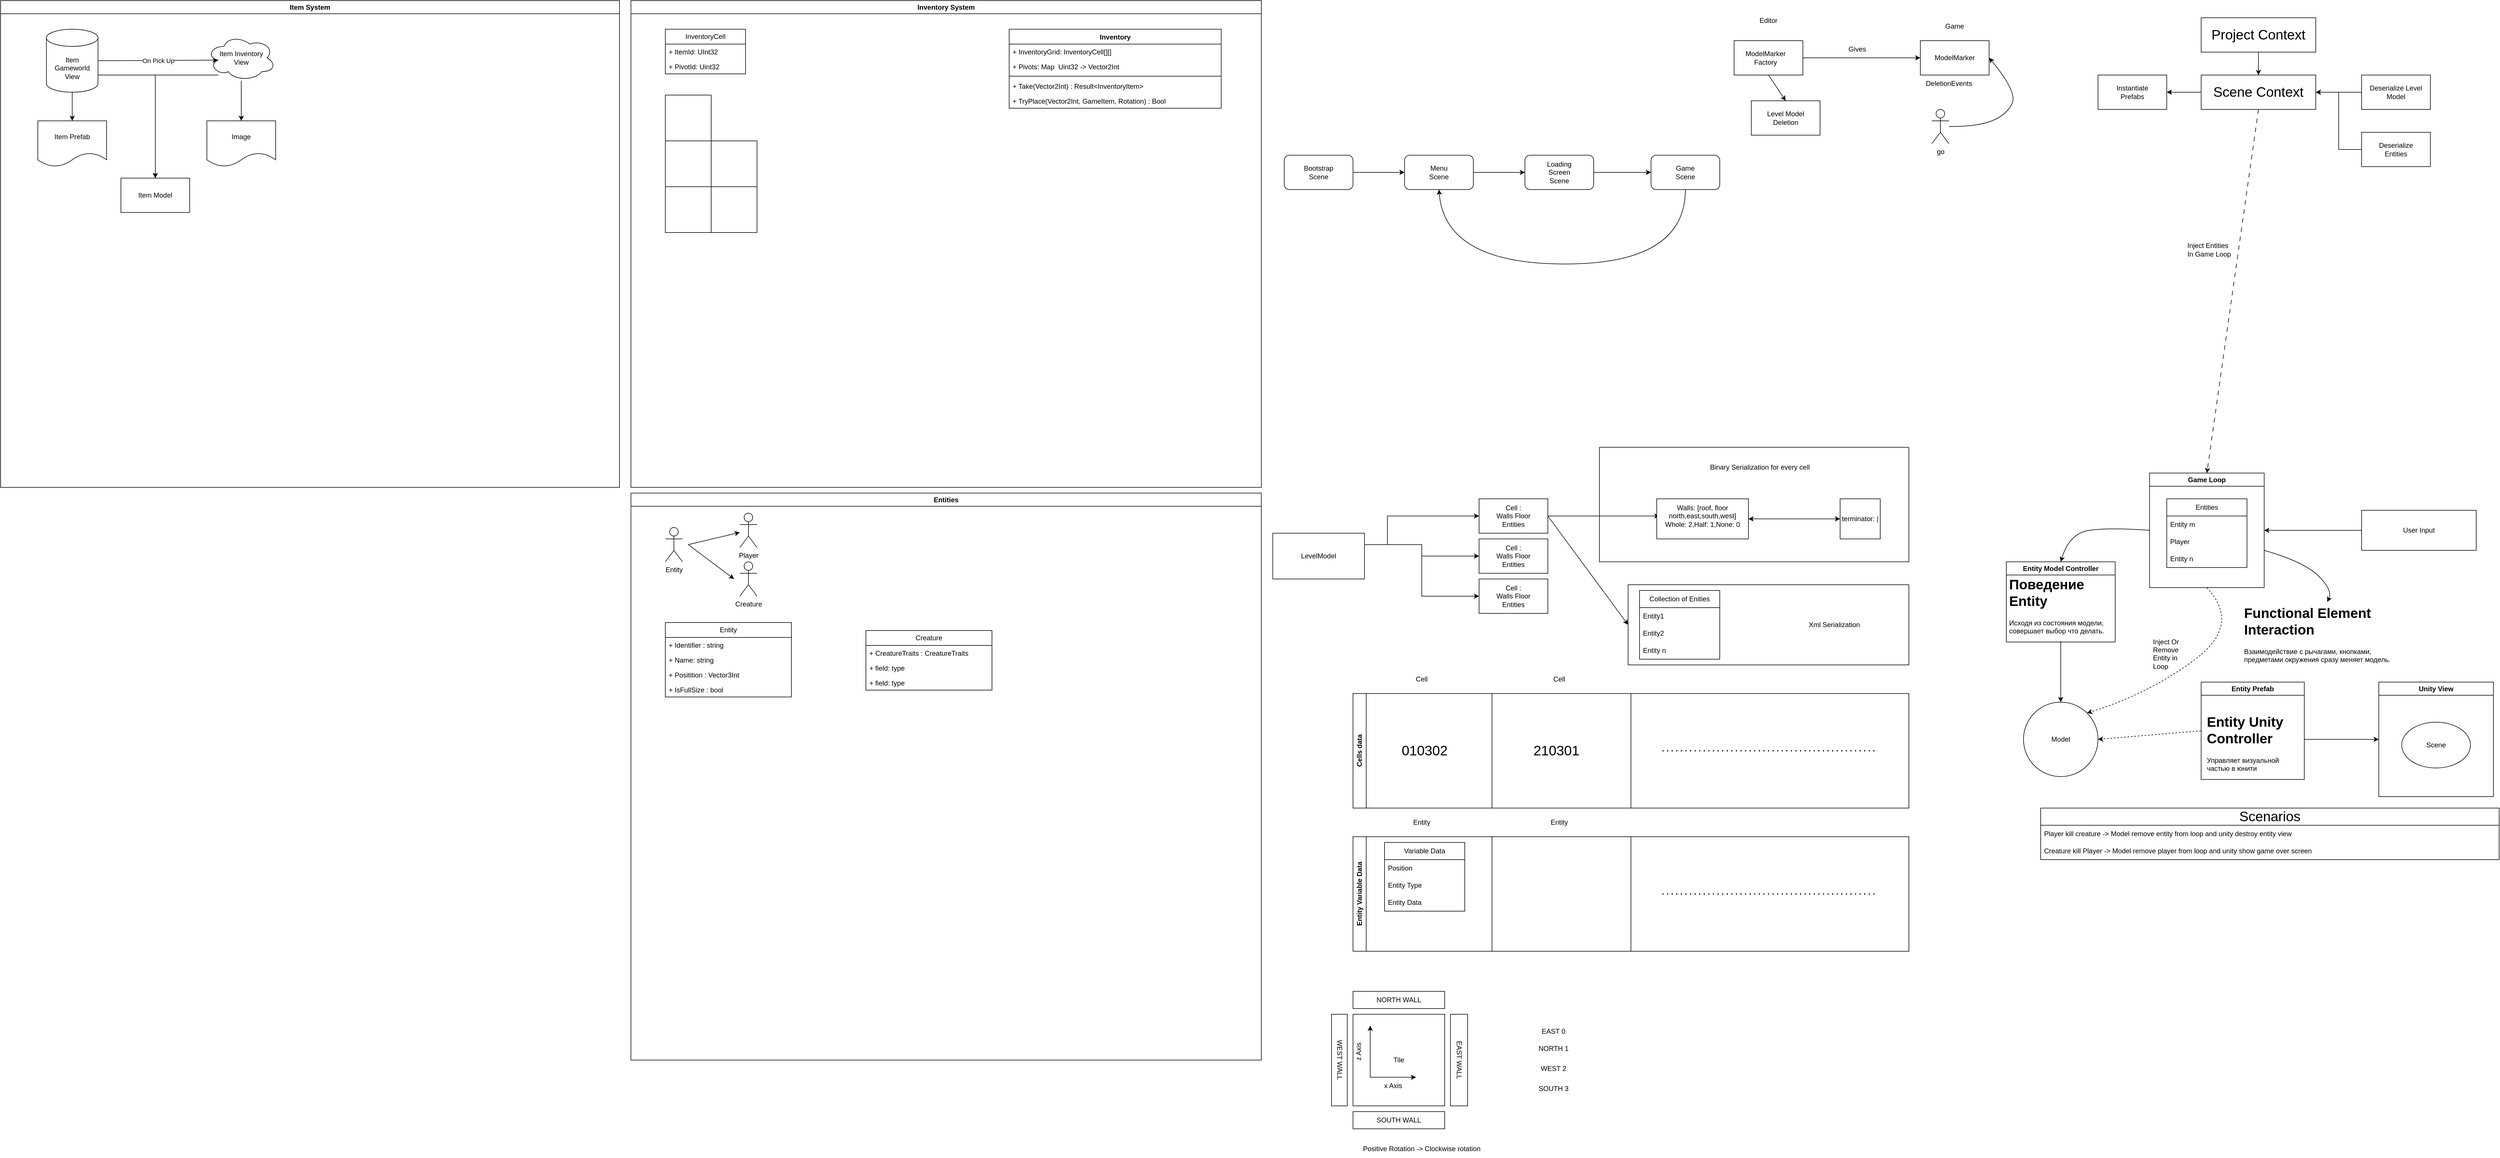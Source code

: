 <mxfile version="21.6.1" type="device">
  <diagram name="Architecture" id="58cdce13-f638-feb5-8d6f-7d28b1aa9fa0">
    <mxGraphModel dx="3558" dy="1647" grid="1" gridSize="10" guides="1" tooltips="1" connect="1" arrows="1" fold="1" page="1" pageScale="1" pageWidth="1100" pageHeight="850" background="none" math="0" shadow="0">
      <root>
        <mxCell id="0" />
        <mxCell id="1" parent="0" />
        <mxCell id="DIWdCTv0tTlez8iICaOq-4" style="edgeStyle=orthogonalEdgeStyle;rounded=0;orthogonalLoop=1;jettySize=auto;html=1;exitX=1;exitY=0.25;exitDx=0;exitDy=0;" parent="1" source="DIWdCTv0tTlez8iICaOq-1" edge="1">
          <mxGeometry relative="1" as="geometry">
            <mxPoint x="380" y="50" as="targetPoint" />
            <Array as="points">
              <mxPoint x="220" y="100" />
              <mxPoint x="220" y="50" />
            </Array>
          </mxGeometry>
        </mxCell>
        <mxCell id="DIWdCTv0tTlez8iICaOq-12" style="edgeStyle=orthogonalEdgeStyle;rounded=0;orthogonalLoop=1;jettySize=auto;html=1;exitX=1;exitY=0.25;exitDx=0;exitDy=0;entryX=0;entryY=0.5;entryDx=0;entryDy=0;" parent="1" source="DIWdCTv0tTlez8iICaOq-1" target="DIWdCTv0tTlez8iICaOq-7" edge="1">
          <mxGeometry relative="1" as="geometry">
            <Array as="points">
              <mxPoint x="280" y="100" />
              <mxPoint x="280" y="120" />
            </Array>
          </mxGeometry>
        </mxCell>
        <mxCell id="DIWdCTv0tTlez8iICaOq-13" style="edgeStyle=orthogonalEdgeStyle;rounded=0;orthogonalLoop=1;jettySize=auto;html=1;exitX=1;exitY=0.25;exitDx=0;exitDy=0;entryX=0;entryY=0.5;entryDx=0;entryDy=0;" parent="1" source="DIWdCTv0tTlez8iICaOq-1" target="DIWdCTv0tTlez8iICaOq-9" edge="1">
          <mxGeometry relative="1" as="geometry" />
        </mxCell>
        <mxCell id="DIWdCTv0tTlez8iICaOq-1" value="" style="rounded=0;whiteSpace=wrap;html=1;" parent="1" vertex="1">
          <mxGeometry x="20" y="80" width="160" height="80" as="geometry" />
        </mxCell>
        <mxCell id="DIWdCTv0tTlez8iICaOq-2" value="LevelModel" style="text;html=1;strokeColor=none;fillColor=none;align=center;verticalAlign=middle;whiteSpace=wrap;rounded=0;" parent="1" vertex="1">
          <mxGeometry x="70" y="105" width="60" height="30" as="geometry" />
        </mxCell>
        <mxCell id="ZTe_1hHH_QJfwb7CDAP2-16" style="edgeStyle=orthogonalEdgeStyle;rounded=0;orthogonalLoop=1;jettySize=auto;html=1;exitX=1;exitY=0.5;exitDx=0;exitDy=0;entryX=0;entryY=0.5;entryDx=0;entryDy=0;" parent="1" source="DIWdCTv0tTlez8iICaOq-5" target="DIWdCTv0tTlez8iICaOq-22" edge="1">
          <mxGeometry relative="1" as="geometry" />
        </mxCell>
        <mxCell id="DIWdCTv0tTlez8iICaOq-5" value="" style="rounded=0;whiteSpace=wrap;html=1;" parent="1" vertex="1">
          <mxGeometry x="380" y="20" width="120" height="60" as="geometry" />
        </mxCell>
        <mxCell id="DIWdCTv0tTlez8iICaOq-6" value="Cell : &lt;br&gt;Walls Floor Entities" style="text;html=1;strokeColor=none;fillColor=none;align=center;verticalAlign=middle;whiteSpace=wrap;rounded=0;" parent="1" vertex="1">
          <mxGeometry x="395" y="35" width="90" height="30" as="geometry" />
        </mxCell>
        <mxCell id="DIWdCTv0tTlez8iICaOq-7" value="" style="rounded=0;whiteSpace=wrap;html=1;" parent="1" vertex="1">
          <mxGeometry x="380" y="90" width="120" height="60" as="geometry" />
        </mxCell>
        <mxCell id="DIWdCTv0tTlez8iICaOq-9" value="" style="rounded=0;whiteSpace=wrap;html=1;" parent="1" vertex="1">
          <mxGeometry x="380" y="160" width="120" height="60" as="geometry" />
        </mxCell>
        <mxCell id="DIWdCTv0tTlez8iICaOq-17" value="Cell :&lt;br style=&quot;border-color: var(--border-color);&quot;&gt;Walls Floor Entities" style="text;html=1;strokeColor=none;fillColor=none;align=center;verticalAlign=middle;whiteSpace=wrap;rounded=0;" parent="1" vertex="1">
          <mxGeometry x="395" y="105" width="90" height="30" as="geometry" />
        </mxCell>
        <mxCell id="DIWdCTv0tTlez8iICaOq-18" value="Cell :&lt;br style=&quot;border-color: var(--border-color);&quot;&gt;Walls Floor Entities" style="text;html=1;strokeColor=none;fillColor=none;align=center;verticalAlign=middle;whiteSpace=wrap;rounded=0;" parent="1" vertex="1">
          <mxGeometry x="395" y="175" width="90" height="30" as="geometry" />
        </mxCell>
        <mxCell id="DIWdCTv0tTlez8iICaOq-26" value="" style="endArrow=classic;html=1;rounded=0;exitX=1;exitY=0.5;exitDx=0;exitDy=0;" parent="1" source="DIWdCTv0tTlez8iICaOq-5" edge="1">
          <mxGeometry width="50" height="50" relative="1" as="geometry">
            <mxPoint x="670" y="260" as="sourcePoint" />
            <mxPoint x="640" y="240" as="targetPoint" />
          </mxGeometry>
        </mxCell>
        <mxCell id="DIWdCTv0tTlez8iICaOq-28" value="" style="swimlane;startSize=0;" parent="1" vertex="1">
          <mxGeometry x="590" y="-70" width="540" height="200" as="geometry">
            <mxRectangle x="590" y="-80" width="50" height="40" as="alternateBounds" />
          </mxGeometry>
        </mxCell>
        <mxCell id="DIWdCTv0tTlez8iICaOq-32" value="Binary Serialization for every cell" style="text;html=1;strokeColor=none;fillColor=none;align=center;verticalAlign=middle;whiteSpace=wrap;rounded=0;" parent="DIWdCTv0tTlez8iICaOq-28" vertex="1">
          <mxGeometry x="170" y="20" width="220" height="30" as="geometry" />
        </mxCell>
        <mxCell id="DIWdCTv0tTlez8iICaOq-21" value="" style="rounded=0;whiteSpace=wrap;html=1;" parent="DIWdCTv0tTlez8iICaOq-28" vertex="1">
          <mxGeometry x="100" y="90" width="160" height="70" as="geometry" />
        </mxCell>
        <mxCell id="DIWdCTv0tTlez8iICaOq-22" value="Walls: [roof, floor&lt;br style=&quot;border-color: var(--border-color);&quot;&gt;north,east,south,west]&lt;br&gt;Whole: 2,Half: 1,None: 0" style="text;html=1;strokeColor=none;fillColor=none;align=center;verticalAlign=middle;whiteSpace=wrap;rounded=0;" parent="DIWdCTv0tTlez8iICaOq-28" vertex="1">
          <mxGeometry x="105" y="95" width="150" height="50" as="geometry" />
        </mxCell>
        <mxCell id="DIWdCTv0tTlez8iICaOq-24" value="terminator: |" style="whiteSpace=wrap;html=1;aspect=fixed;" parent="DIWdCTv0tTlez8iICaOq-28" vertex="1">
          <mxGeometry x="420" y="90" width="70" height="70" as="geometry" />
        </mxCell>
        <mxCell id="DIWdCTv0tTlez8iICaOq-23" value="" style="endArrow=classic;startArrow=classic;html=1;rounded=0;exitX=1;exitY=0.5;exitDx=0;exitDy=0;entryX=0;entryY=0.5;entryDx=0;entryDy=0;" parent="DIWdCTv0tTlez8iICaOq-28" source="DIWdCTv0tTlez8iICaOq-21" target="DIWdCTv0tTlez8iICaOq-24" edge="1">
          <mxGeometry width="50" height="50" relative="1" as="geometry">
            <mxPoint x="120" y="320" as="sourcePoint" />
            <mxPoint x="420" y="115" as="targetPoint" />
          </mxGeometry>
        </mxCell>
        <mxCell id="DIWdCTv0tTlez8iICaOq-34" value="" style="swimlane;startSize=0;" parent="1" vertex="1">
          <mxGeometry x="640" y="170" width="490" height="140" as="geometry" />
        </mxCell>
        <mxCell id="DIWdCTv0tTlez8iICaOq-36" value="Collection of Enities" style="swimlane;fontStyle=0;childLayout=stackLayout;horizontal=1;startSize=30;horizontalStack=0;resizeParent=1;resizeParentMax=0;resizeLast=0;collapsible=1;marginBottom=0;whiteSpace=wrap;html=1;" parent="DIWdCTv0tTlez8iICaOq-34" vertex="1">
          <mxGeometry x="20" y="10" width="140" height="120" as="geometry" />
        </mxCell>
        <mxCell id="DIWdCTv0tTlez8iICaOq-37" value="Entity1" style="text;strokeColor=none;fillColor=none;align=left;verticalAlign=middle;spacingLeft=4;spacingRight=4;overflow=hidden;points=[[0,0.5],[1,0.5]];portConstraint=eastwest;rotatable=0;whiteSpace=wrap;html=1;" parent="DIWdCTv0tTlez8iICaOq-36" vertex="1">
          <mxGeometry y="30" width="140" height="30" as="geometry" />
        </mxCell>
        <mxCell id="DIWdCTv0tTlez8iICaOq-38" value="Entity2" style="text;strokeColor=none;fillColor=none;align=left;verticalAlign=middle;spacingLeft=4;spacingRight=4;overflow=hidden;points=[[0,0.5],[1,0.5]];portConstraint=eastwest;rotatable=0;whiteSpace=wrap;html=1;" parent="DIWdCTv0tTlez8iICaOq-36" vertex="1">
          <mxGeometry y="60" width="140" height="30" as="geometry" />
        </mxCell>
        <mxCell id="DIWdCTv0tTlez8iICaOq-39" value="Entity n" style="text;strokeColor=none;fillColor=none;align=left;verticalAlign=middle;spacingLeft=4;spacingRight=4;overflow=hidden;points=[[0,0.5],[1,0.5]];portConstraint=eastwest;rotatable=0;whiteSpace=wrap;html=1;" parent="DIWdCTv0tTlez8iICaOq-36" vertex="1">
          <mxGeometry y="90" width="140" height="30" as="geometry" />
        </mxCell>
        <mxCell id="DIWdCTv0tTlez8iICaOq-40" value="Xml Serialization" style="text;html=1;strokeColor=none;fillColor=none;align=center;verticalAlign=middle;whiteSpace=wrap;rounded=0;" parent="DIWdCTv0tTlez8iICaOq-34" vertex="1">
          <mxGeometry x="290" y="20" width="140" height="100" as="geometry" />
        </mxCell>
        <mxCell id="DIWdCTv0tTlez8iICaOq-41" value="Cells data" style="swimlane;horizontal=0;whiteSpace=wrap;html=1;" parent="1" vertex="1">
          <mxGeometry x="160" y="360" width="970" height="200" as="geometry" />
        </mxCell>
        <mxCell id="DIWdCTv0tTlez8iICaOq-44" value="&lt;font style=&quot;font-size: 24px;&quot;&gt;010302&lt;/font&gt;" style="text;html=1;strokeColor=none;fillColor=none;align=center;verticalAlign=middle;whiteSpace=wrap;rounded=0;" parent="DIWdCTv0tTlez8iICaOq-41" vertex="1">
          <mxGeometry x="60" y="60" width="130" height="80" as="geometry" />
        </mxCell>
        <mxCell id="DIWdCTv0tTlez8iICaOq-47" value="&lt;font style=&quot;font-size: 24px;&quot;&gt;210301&lt;br&gt;&lt;/font&gt;" style="text;html=1;strokeColor=none;fillColor=none;align=center;verticalAlign=middle;whiteSpace=wrap;rounded=0;" parent="DIWdCTv0tTlez8iICaOq-41" vertex="1">
          <mxGeometry x="290" y="60" width="130" height="80" as="geometry" />
        </mxCell>
        <mxCell id="DIWdCTv0tTlez8iICaOq-42" value="" style="endArrow=none;html=1;rounded=0;exitX=0.25;exitY=1;exitDx=0;exitDy=0;entryX=0.25;entryY=0;entryDx=0;entryDy=0;" parent="1" source="DIWdCTv0tTlez8iICaOq-41" target="DIWdCTv0tTlez8iICaOq-41" edge="1">
          <mxGeometry width="50" height="50" relative="1" as="geometry">
            <mxPoint x="600" y="400" as="sourcePoint" />
            <mxPoint x="650" y="350" as="targetPoint" />
          </mxGeometry>
        </mxCell>
        <mxCell id="DIWdCTv0tTlez8iICaOq-43" value="Cell" style="text;html=1;strokeColor=none;fillColor=none;align=center;verticalAlign=middle;whiteSpace=wrap;rounded=0;" parent="1" vertex="1">
          <mxGeometry x="250" y="320" width="60" height="30" as="geometry" />
        </mxCell>
        <mxCell id="DIWdCTv0tTlez8iICaOq-45" value="" style="endArrow=none;html=1;rounded=0;exitX=0.5;exitY=1;exitDx=0;exitDy=0;entryX=0.5;entryY=0;entryDx=0;entryDy=0;" parent="1" source="DIWdCTv0tTlez8iICaOq-41" target="DIWdCTv0tTlez8iICaOq-41" edge="1">
          <mxGeometry width="50" height="50" relative="1" as="geometry">
            <mxPoint x="600" y="390" as="sourcePoint" />
            <mxPoint x="650" y="340" as="targetPoint" />
          </mxGeometry>
        </mxCell>
        <mxCell id="DIWdCTv0tTlez8iICaOq-46" value="Cell" style="text;html=1;strokeColor=none;fillColor=none;align=center;verticalAlign=middle;whiteSpace=wrap;rounded=0;" parent="1" vertex="1">
          <mxGeometry x="490" y="320" width="60" height="30" as="geometry" />
        </mxCell>
        <mxCell id="DIWdCTv0tTlez8iICaOq-48" value="" style="endArrow=none;dashed=1;html=1;dashPattern=1 3;strokeWidth=2;rounded=0;" parent="1" edge="1">
          <mxGeometry width="50" height="50" relative="1" as="geometry">
            <mxPoint x="700" y="460" as="sourcePoint" />
            <mxPoint x="1070" y="460" as="targetPoint" />
          </mxGeometry>
        </mxCell>
        <mxCell id="DIWdCTv0tTlez8iICaOq-49" value="Entity Variable Data" style="swimlane;horizontal=0;whiteSpace=wrap;html=1;" parent="1" vertex="1">
          <mxGeometry x="160" y="610" width="970" height="200" as="geometry" />
        </mxCell>
        <mxCell id="DIWdCTv0tTlez8iICaOq-57" value="Variable Data" style="swimlane;fontStyle=0;childLayout=stackLayout;horizontal=1;startSize=30;horizontalStack=0;resizeParent=1;resizeParentMax=0;resizeLast=0;collapsible=1;marginBottom=0;whiteSpace=wrap;html=1;" parent="DIWdCTv0tTlez8iICaOq-49" vertex="1">
          <mxGeometry x="55" y="10" width="140" height="120" as="geometry" />
        </mxCell>
        <mxCell id="DIWdCTv0tTlez8iICaOq-58" value="Position" style="text;strokeColor=none;fillColor=none;align=left;verticalAlign=middle;spacingLeft=4;spacingRight=4;overflow=hidden;points=[[0,0.5],[1,0.5]];portConstraint=eastwest;rotatable=0;whiteSpace=wrap;html=1;" parent="DIWdCTv0tTlez8iICaOq-57" vertex="1">
          <mxGeometry y="30" width="140" height="30" as="geometry" />
        </mxCell>
        <mxCell id="DIWdCTv0tTlez8iICaOq-59" value="Entity Type" style="text;strokeColor=none;fillColor=none;align=left;verticalAlign=middle;spacingLeft=4;spacingRight=4;overflow=hidden;points=[[0,0.5],[1,0.5]];portConstraint=eastwest;rotatable=0;whiteSpace=wrap;html=1;" parent="DIWdCTv0tTlez8iICaOq-57" vertex="1">
          <mxGeometry y="60" width="140" height="30" as="geometry" />
        </mxCell>
        <mxCell id="DIWdCTv0tTlez8iICaOq-60" value="Entity Data" style="text;strokeColor=none;fillColor=none;align=left;verticalAlign=middle;spacingLeft=4;spacingRight=4;overflow=hidden;points=[[0,0.5],[1,0.5]];portConstraint=eastwest;rotatable=0;whiteSpace=wrap;html=1;" parent="DIWdCTv0tTlez8iICaOq-57" vertex="1">
          <mxGeometry y="90" width="140" height="30" as="geometry" />
        </mxCell>
        <mxCell id="DIWdCTv0tTlez8iICaOq-52" value="" style="endArrow=none;html=1;rounded=0;exitX=0.25;exitY=1;exitDx=0;exitDy=0;entryX=0.25;entryY=0;entryDx=0;entryDy=0;" parent="1" source="DIWdCTv0tTlez8iICaOq-49" target="DIWdCTv0tTlez8iICaOq-49" edge="1">
          <mxGeometry width="50" height="50" relative="1" as="geometry">
            <mxPoint x="600" y="650" as="sourcePoint" />
            <mxPoint x="650" y="600" as="targetPoint" />
          </mxGeometry>
        </mxCell>
        <mxCell id="DIWdCTv0tTlez8iICaOq-53" value="Entity" style="text;html=1;strokeColor=none;fillColor=none;align=center;verticalAlign=middle;whiteSpace=wrap;rounded=0;" parent="1" vertex="1">
          <mxGeometry x="250" y="570" width="60" height="30" as="geometry" />
        </mxCell>
        <mxCell id="DIWdCTv0tTlez8iICaOq-54" value="" style="endArrow=none;html=1;rounded=0;exitX=0.5;exitY=1;exitDx=0;exitDy=0;entryX=0.5;entryY=0;entryDx=0;entryDy=0;" parent="1" source="DIWdCTv0tTlez8iICaOq-49" target="DIWdCTv0tTlez8iICaOq-49" edge="1">
          <mxGeometry width="50" height="50" relative="1" as="geometry">
            <mxPoint x="600" y="640" as="sourcePoint" />
            <mxPoint x="650" y="590" as="targetPoint" />
          </mxGeometry>
        </mxCell>
        <mxCell id="DIWdCTv0tTlez8iICaOq-55" value="Entity" style="text;html=1;strokeColor=none;fillColor=none;align=center;verticalAlign=middle;whiteSpace=wrap;rounded=0;" parent="1" vertex="1">
          <mxGeometry x="490" y="570" width="60" height="30" as="geometry" />
        </mxCell>
        <mxCell id="DIWdCTv0tTlez8iICaOq-56" value="" style="endArrow=none;dashed=1;html=1;dashPattern=1 3;strokeWidth=2;rounded=0;" parent="1" edge="1">
          <mxGeometry width="50" height="50" relative="1" as="geometry">
            <mxPoint x="700" y="710" as="sourcePoint" />
            <mxPoint x="1070" y="710" as="targetPoint" />
          </mxGeometry>
        </mxCell>
        <mxCell id="DIWdCTv0tTlez8iICaOq-62" value="" style="ellipse;whiteSpace=wrap;html=1;aspect=fixed;" parent="1" vertex="1">
          <mxGeometry x="1330" y="375" width="130" height="130" as="geometry" />
        </mxCell>
        <mxCell id="DIWdCTv0tTlez8iICaOq-63" value="Model" style="text;html=1;strokeColor=none;fillColor=none;align=center;verticalAlign=middle;whiteSpace=wrap;rounded=0;" parent="1" vertex="1">
          <mxGeometry x="1365" y="425" width="60" height="30" as="geometry" />
        </mxCell>
        <mxCell id="DIWdCTv0tTlez8iICaOq-67" value="Entity Prefab" style="swimlane;whiteSpace=wrap;html=1;" parent="1" vertex="1">
          <mxGeometry x="1640" y="340" width="180" height="170" as="geometry" />
        </mxCell>
        <mxCell id="DIWdCTv0tTlez8iICaOq-70" value="&lt;h1&gt;Entity Unity Controller&lt;/h1&gt;&lt;div&gt;Управляет визуальной частью в юнити&lt;/div&gt;" style="text;html=1;strokeColor=none;fillColor=none;spacing=5;spacingTop=-20;whiteSpace=wrap;overflow=hidden;rounded=0;" parent="DIWdCTv0tTlez8iICaOq-67" vertex="1">
          <mxGeometry x="5" y="50" width="165" height="120" as="geometry" />
        </mxCell>
        <mxCell id="DIWdCTv0tTlez8iICaOq-71" value="Game Loop" style="swimlane;whiteSpace=wrap;html=1;" parent="1" vertex="1">
          <mxGeometry x="1550" y="-25" width="200" height="200" as="geometry" />
        </mxCell>
        <mxCell id="DIWdCTv0tTlez8iICaOq-80" value="Entities" style="swimlane;fontStyle=0;childLayout=stackLayout;horizontal=1;startSize=30;horizontalStack=0;resizeParent=1;resizeParentMax=0;resizeLast=0;collapsible=1;marginBottom=0;whiteSpace=wrap;html=1;" parent="DIWdCTv0tTlez8iICaOq-71" vertex="1">
          <mxGeometry x="30" y="45" width="140" height="120" as="geometry" />
        </mxCell>
        <mxCell id="DIWdCTv0tTlez8iICaOq-81" value="Entity m" style="text;strokeColor=none;fillColor=none;align=left;verticalAlign=middle;spacingLeft=4;spacingRight=4;overflow=hidden;points=[[0,0.5],[1,0.5]];portConstraint=eastwest;rotatable=0;whiteSpace=wrap;html=1;" parent="DIWdCTv0tTlez8iICaOq-80" vertex="1">
          <mxGeometry y="30" width="140" height="30" as="geometry" />
        </mxCell>
        <mxCell id="DIWdCTv0tTlez8iICaOq-82" value="Player" style="text;strokeColor=none;fillColor=none;align=left;verticalAlign=middle;spacingLeft=4;spacingRight=4;overflow=hidden;points=[[0,0.5],[1,0.5]];portConstraint=eastwest;rotatable=0;whiteSpace=wrap;html=1;" parent="DIWdCTv0tTlez8iICaOq-80" vertex="1">
          <mxGeometry y="60" width="140" height="30" as="geometry" />
        </mxCell>
        <mxCell id="DIWdCTv0tTlez8iICaOq-83" value="Entity n" style="text;strokeColor=none;fillColor=none;align=left;verticalAlign=middle;spacingLeft=4;spacingRight=4;overflow=hidden;points=[[0,0.5],[1,0.5]];portConstraint=eastwest;rotatable=0;whiteSpace=wrap;html=1;" parent="DIWdCTv0tTlez8iICaOq-80" vertex="1">
          <mxGeometry y="90" width="140" height="30" as="geometry" />
        </mxCell>
        <mxCell id="DIWdCTv0tTlez8iICaOq-73" value="" style="curved=1;endArrow=classic;html=1;rounded=0;entryX=0.5;entryY=0;entryDx=0;entryDy=0;exitX=0.5;exitY=1;exitDx=0;exitDy=0;" parent="1" source="DIWdCTv0tTlez8iICaOq-101" target="DIWdCTv0tTlez8iICaOq-62" edge="1">
          <mxGeometry width="50" height="50" relative="1" as="geometry">
            <mxPoint x="1670" y="290" as="sourcePoint" />
            <mxPoint x="1720" y="240" as="targetPoint" />
            <Array as="points">
              <mxPoint x="1395" y="260" />
            </Array>
          </mxGeometry>
        </mxCell>
        <mxCell id="DIWdCTv0tTlez8iICaOq-74" value="Unity View" style="swimlane;whiteSpace=wrap;html=1;" parent="1" vertex="1">
          <mxGeometry x="1950" y="340" width="200" height="200" as="geometry" />
        </mxCell>
        <mxCell id="DIWdCTv0tTlez8iICaOq-87" value="" style="ellipse;whiteSpace=wrap;html=1;" parent="DIWdCTv0tTlez8iICaOq-74" vertex="1">
          <mxGeometry x="40" y="70" width="120" height="80" as="geometry" />
        </mxCell>
        <mxCell id="DIWdCTv0tTlez8iICaOq-88" value="Scene" style="text;html=1;strokeColor=none;fillColor=none;align=center;verticalAlign=middle;whiteSpace=wrap;rounded=0;" parent="DIWdCTv0tTlez8iICaOq-74" vertex="1">
          <mxGeometry x="70" y="95" width="60" height="30" as="geometry" />
        </mxCell>
        <mxCell id="DIWdCTv0tTlez8iICaOq-75" value="" style="endArrow=classic;html=1;rounded=0;entryX=0;entryY=0.5;entryDx=0;entryDy=0;" parent="1" target="DIWdCTv0tTlez8iICaOq-74" edge="1">
          <mxGeometry width="50" height="50" relative="1" as="geometry">
            <mxPoint x="1820" y="440" as="sourcePoint" />
            <mxPoint x="1720" y="240" as="targetPoint" />
          </mxGeometry>
        </mxCell>
        <mxCell id="DIWdCTv0tTlez8iICaOq-76" value="" style="swimlane;startSize=0;" parent="1" vertex="1">
          <mxGeometry x="1920" y="40" width="200" height="70" as="geometry" />
        </mxCell>
        <mxCell id="DIWdCTv0tTlez8iICaOq-79" value="User Input" style="text;html=1;strokeColor=none;fillColor=none;align=center;verticalAlign=middle;whiteSpace=wrap;rounded=0;" parent="DIWdCTv0tTlez8iICaOq-76" vertex="1">
          <mxGeometry x="70" y="20" width="60" height="30" as="geometry" />
        </mxCell>
        <mxCell id="DIWdCTv0tTlez8iICaOq-77" value="" style="endArrow=classic;html=1;rounded=0;exitX=0;exitY=0.5;exitDx=0;exitDy=0;entryX=1;entryY=0.5;entryDx=0;entryDy=0;" parent="1" source="DIWdCTv0tTlez8iICaOq-76" target="DIWdCTv0tTlez8iICaOq-71" edge="1">
          <mxGeometry width="50" height="50" relative="1" as="geometry">
            <mxPoint x="1850" y="170" as="sourcePoint" />
            <mxPoint x="1630" y="150" as="targetPoint" />
          </mxGeometry>
        </mxCell>
        <mxCell id="DIWdCTv0tTlez8iICaOq-84" value="" style="curved=1;endArrow=classic;html=1;rounded=0;exitX=0.5;exitY=1;exitDx=0;exitDy=0;labelBorderColor=none;entryX=1;entryY=0;entryDx=0;entryDy=0;dashed=1;" parent="1" source="DIWdCTv0tTlez8iICaOq-71" target="DIWdCTv0tTlez8iICaOq-62" edge="1">
          <mxGeometry width="50" height="50" relative="1" as="geometry">
            <mxPoint x="1680" y="170" as="sourcePoint" />
            <mxPoint x="1710" y="290" as="targetPoint" />
            <Array as="points">
              <mxPoint x="1710" y="240" />
              <mxPoint x="1550" y="360" />
            </Array>
          </mxGeometry>
        </mxCell>
        <mxCell id="DIWdCTv0tTlez8iICaOq-86" value="Inject Or Remove Entity in Loop" style="text;strokeColor=none;fillColor=none;align=left;verticalAlign=middle;spacingLeft=4;spacingRight=4;overflow=hidden;points=[[0,0.5],[1,0.5]];portConstraint=eastwest;rotatable=0;whiteSpace=wrap;html=1;" parent="1" vertex="1">
          <mxGeometry x="1550" y="260" width="80" height="60" as="geometry" />
        </mxCell>
        <mxCell id="DIWdCTv0tTlez8iICaOq-89" value="&lt;font style=&quot;font-size: 24px;&quot;&gt;Scenarios&lt;/font&gt;" style="swimlane;fontStyle=0;childLayout=stackLayout;horizontal=1;startSize=30;horizontalStack=0;resizeParent=1;resizeParentMax=0;resizeLast=0;collapsible=1;marginBottom=0;whiteSpace=wrap;html=1;" parent="1" vertex="1">
          <mxGeometry x="1360" y="560" width="800" height="90" as="geometry" />
        </mxCell>
        <mxCell id="DIWdCTv0tTlez8iICaOq-90" value="Player kill creature -&amp;gt; Model remove entity from loop and unity destroy entity view" style="text;strokeColor=none;fillColor=none;align=left;verticalAlign=middle;spacingLeft=4;spacingRight=4;overflow=hidden;points=[[0,0.5],[1,0.5]];portConstraint=eastwest;rotatable=0;whiteSpace=wrap;html=1;" parent="DIWdCTv0tTlez8iICaOq-89" vertex="1">
          <mxGeometry y="30" width="800" height="30" as="geometry" />
        </mxCell>
        <mxCell id="DIWdCTv0tTlez8iICaOq-91" value="Creature kill Player -&amp;gt; Model remove player from loop and unity show game over screen" style="text;strokeColor=none;fillColor=none;align=left;verticalAlign=middle;spacingLeft=4;spacingRight=4;overflow=hidden;points=[[0,0.5],[1,0.5]];portConstraint=eastwest;rotatable=0;whiteSpace=wrap;html=1;" parent="DIWdCTv0tTlez8iICaOq-89" vertex="1">
          <mxGeometry y="60" width="800" height="30" as="geometry" />
        </mxCell>
        <mxCell id="DIWdCTv0tTlez8iICaOq-94" value="" style="endArrow=classic;html=1;rounded=0;entryX=1;entryY=0.5;entryDx=0;entryDy=0;exitX=0;exitY=0.5;exitDx=0;exitDy=0;dashed=1;" parent="1" source="DIWdCTv0tTlez8iICaOq-67" target="DIWdCTv0tTlez8iICaOq-62" edge="1">
          <mxGeometry relative="1" as="geometry">
            <mxPoint x="1480" y="498.89" as="sourcePoint" />
            <mxPoint x="1580" y="498.89" as="targetPoint" />
          </mxGeometry>
        </mxCell>
        <mxCell id="DIWdCTv0tTlez8iICaOq-102" value="" style="curved=1;endArrow=classic;html=1;rounded=0;entryX=0.5;entryY=0;entryDx=0;entryDy=0;exitX=0;exitY=0.5;exitDx=0;exitDy=0;" parent="1" source="DIWdCTv0tTlez8iICaOq-71" target="DIWdCTv0tTlez8iICaOq-101" edge="1">
          <mxGeometry width="50" height="50" relative="1" as="geometry">
            <mxPoint x="1550" y="75" as="sourcePoint" />
            <mxPoint x="1395" y="375" as="targetPoint" />
            <Array as="points">
              <mxPoint x="1480" y="70" />
              <mxPoint x="1410" y="80" />
            </Array>
          </mxGeometry>
        </mxCell>
        <mxCell id="DIWdCTv0tTlez8iICaOq-101" value="Entity Model Controller" style="swimlane;whiteSpace=wrap;html=1;" parent="1" vertex="1">
          <mxGeometry x="1300" y="130" width="190" height="140" as="geometry" />
        </mxCell>
        <mxCell id="DIWdCTv0tTlez8iICaOq-104" value="&lt;h1&gt;Поведение Entity&lt;/h1&gt;&lt;div&gt;Исходя из состояния модели, совершает выбор что делать.&lt;/div&gt;" style="text;html=1;strokeColor=none;fillColor=none;spacing=5;spacingTop=-20;whiteSpace=wrap;overflow=hidden;rounded=0;" parent="DIWdCTv0tTlez8iICaOq-101" vertex="1">
          <mxGeometry y="20" width="190" height="120" as="geometry" />
        </mxCell>
        <mxCell id="DIWdCTv0tTlez8iICaOq-106" value="&lt;h1&gt;Functional Element Interaction&lt;/h1&gt;&lt;p&gt;Взаимодействие с рычагами, кнопками, предметами окружения сразу меняет модель.&lt;/p&gt;" style="text;html=1;strokeColor=none;fillColor=none;spacing=5;spacingTop=-20;whiteSpace=wrap;overflow=hidden;rounded=0;" parent="1" vertex="1">
          <mxGeometry x="1710" y="200" width="300" height="120" as="geometry" />
        </mxCell>
        <mxCell id="DIWdCTv0tTlez8iICaOq-107" value="" style="curved=1;endArrow=classic;html=1;rounded=0;exitX=0.5;exitY=0;exitDx=0;exitDy=0;entryX=0.5;entryY=0;entryDx=0;entryDy=0;" parent="1" target="DIWdCTv0tTlez8iICaOq-106" edge="1">
          <mxGeometry width="50" height="50" relative="1" as="geometry">
            <mxPoint x="1750" y="110" as="sourcePoint" />
            <mxPoint x="1820" y="180" as="targetPoint" />
            <Array as="points">
              <mxPoint x="1820" y="130" />
              <mxPoint x="1870" y="180" />
            </Array>
          </mxGeometry>
        </mxCell>
        <mxCell id="DIWdCTv0tTlez8iICaOq-109" value="" style="rounded=0;whiteSpace=wrap;html=1;" parent="1" vertex="1">
          <mxGeometry x="1640" y="-820" width="200" height="60" as="geometry" />
        </mxCell>
        <mxCell id="DIWdCTv0tTlez8iICaOq-108" value="Project Context" style="text;html=1;strokeColor=none;fillColor=none;align=center;verticalAlign=middle;whiteSpace=wrap;rounded=0;fontSize=24;" parent="1" vertex="1">
          <mxGeometry x="1640" y="-805" width="200" height="30" as="geometry" />
        </mxCell>
        <mxCell id="DIWdCTv0tTlez8iICaOq-110" value="" style="rounded=0;whiteSpace=wrap;html=1;" parent="1" vertex="1">
          <mxGeometry x="1640" y="-720" width="200" height="60" as="geometry" />
        </mxCell>
        <mxCell id="DIWdCTv0tTlez8iICaOq-111" value="&lt;font style=&quot;font-size: 24px;&quot;&gt;Scene Context&lt;/font&gt;" style="text;html=1;strokeColor=none;fillColor=none;align=center;verticalAlign=middle;whiteSpace=wrap;rounded=0;" parent="1" vertex="1">
          <mxGeometry x="1640" y="-705" width="200" height="30" as="geometry" />
        </mxCell>
        <mxCell id="DIWdCTv0tTlez8iICaOq-112" value="" style="endArrow=classic;html=1;rounded=0;exitX=0.5;exitY=1;exitDx=0;exitDy=0;" parent="1" source="DIWdCTv0tTlez8iICaOq-109" edge="1">
          <mxGeometry width="50" height="50" relative="1" as="geometry">
            <mxPoint x="1690" y="-450" as="sourcePoint" />
            <mxPoint x="1740" y="-720" as="targetPoint" />
          </mxGeometry>
        </mxCell>
        <mxCell id="DIWdCTv0tTlez8iICaOq-113" value="" style="endArrow=classic;html=1;rounded=0;entryX=1;entryY=0.5;entryDx=0;entryDy=0;" parent="1" target="DIWdCTv0tTlez8iICaOq-111" edge="1">
          <mxGeometry width="50" height="50" relative="1" as="geometry">
            <mxPoint x="1920" y="-690" as="sourcePoint" />
            <mxPoint x="1710" y="-440" as="targetPoint" />
          </mxGeometry>
        </mxCell>
        <mxCell id="DIWdCTv0tTlez8iICaOq-115" value="" style="rounded=0;whiteSpace=wrap;html=1;" parent="1" vertex="1">
          <mxGeometry x="1920" y="-720" width="120" height="60" as="geometry" />
        </mxCell>
        <mxCell id="DIWdCTv0tTlez8iICaOq-116" value="Deserialize Level Model" style="text;html=1;strokeColor=none;fillColor=none;align=center;verticalAlign=middle;whiteSpace=wrap;rounded=0;" parent="1" vertex="1">
          <mxGeometry x="1930" y="-705" width="100" height="30" as="geometry" />
        </mxCell>
        <mxCell id="DIWdCTv0tTlez8iICaOq-120" style="edgeStyle=orthogonalEdgeStyle;rounded=0;orthogonalLoop=1;jettySize=auto;html=1;exitX=0;exitY=0.5;exitDx=0;exitDy=0;entryX=1;entryY=0.5;entryDx=0;entryDy=0;" parent="1" source="DIWdCTv0tTlez8iICaOq-117" target="DIWdCTv0tTlez8iICaOq-111" edge="1">
          <mxGeometry relative="1" as="geometry">
            <mxPoint x="1880" y="-590.5" as="targetPoint" />
          </mxGeometry>
        </mxCell>
        <mxCell id="DIWdCTv0tTlez8iICaOq-117" value="" style="rounded=0;whiteSpace=wrap;html=1;" parent="1" vertex="1">
          <mxGeometry x="1920" y="-620" width="120" height="60" as="geometry" />
        </mxCell>
        <mxCell id="DIWdCTv0tTlez8iICaOq-118" value="Deserialize Entities" style="text;html=1;strokeColor=none;fillColor=none;align=center;verticalAlign=middle;whiteSpace=wrap;rounded=0;" parent="1" vertex="1">
          <mxGeometry x="1950" y="-605" width="60" height="30" as="geometry" />
        </mxCell>
        <mxCell id="DIWdCTv0tTlez8iICaOq-122" value="" style="endArrow=classic;html=1;rounded=0;exitX=0.5;exitY=1;exitDx=0;exitDy=0;entryX=0.5;entryY=0;entryDx=0;entryDy=0;dashed=1;dashPattern=8 8;" parent="1" source="DIWdCTv0tTlez8iICaOq-110" target="DIWdCTv0tTlez8iICaOq-71" edge="1">
          <mxGeometry width="50" height="50" relative="1" as="geometry">
            <mxPoint x="1760" y="-410" as="sourcePoint" />
            <mxPoint x="1810" y="-460" as="targetPoint" />
          </mxGeometry>
        </mxCell>
        <mxCell id="DIWdCTv0tTlez8iICaOq-123" value="Inject Entities In Game Loop" style="text;strokeColor=none;fillColor=none;align=left;verticalAlign=middle;spacingLeft=4;spacingRight=4;overflow=hidden;points=[[0,0.5],[1,0.5]];portConstraint=eastwest;rotatable=0;whiteSpace=wrap;html=1;" parent="1" vertex="1">
          <mxGeometry x="1610" y="-440" width="90" height="50" as="geometry" />
        </mxCell>
        <mxCell id="DIWdCTv0tTlez8iICaOq-124" value="" style="endArrow=classic;html=1;rounded=0;exitX=0;exitY=0.5;exitDx=0;exitDy=0;" parent="1" source="DIWdCTv0tTlez8iICaOq-110" edge="1">
          <mxGeometry width="50" height="50" relative="1" as="geometry">
            <mxPoint x="1650" y="-400" as="sourcePoint" />
            <mxPoint x="1580" y="-690" as="targetPoint" />
          </mxGeometry>
        </mxCell>
        <mxCell id="DIWdCTv0tTlez8iICaOq-125" value="" style="rounded=0;whiteSpace=wrap;html=1;" parent="1" vertex="1">
          <mxGeometry x="1460" y="-720" width="120" height="60" as="geometry" />
        </mxCell>
        <mxCell id="DIWdCTv0tTlez8iICaOq-126" value="Instantiate Prefabs" style="text;html=1;strokeColor=none;fillColor=none;align=center;verticalAlign=middle;whiteSpace=wrap;rounded=0;" parent="1" vertex="1">
          <mxGeometry x="1480" y="-705" width="80" height="30" as="geometry" />
        </mxCell>
        <mxCell id="ZTe_1hHH_QJfwb7CDAP2-5" value="" style="rounded=1;whiteSpace=wrap;html=1;" parent="1" vertex="1">
          <mxGeometry x="250" y="-580" width="120" height="60" as="geometry" />
        </mxCell>
        <mxCell id="ZTe_1hHH_QJfwb7CDAP2-6" value="Menu Scene" style="text;html=1;strokeColor=none;fillColor=none;align=center;verticalAlign=middle;whiteSpace=wrap;rounded=0;" parent="1" vertex="1">
          <mxGeometry x="280" y="-565" width="60" height="30" as="geometry" />
        </mxCell>
        <mxCell id="ZTe_1hHH_QJfwb7CDAP2-7" value="" style="rounded=1;whiteSpace=wrap;html=1;" parent="1" vertex="1">
          <mxGeometry x="460" y="-580" width="120" height="60" as="geometry" />
        </mxCell>
        <mxCell id="ZTe_1hHH_QJfwb7CDAP2-8" value="Loading Screen Scene" style="text;html=1;strokeColor=none;fillColor=none;align=center;verticalAlign=middle;whiteSpace=wrap;rounded=0;" parent="1" vertex="1">
          <mxGeometry x="490" y="-565" width="60" height="30" as="geometry" />
        </mxCell>
        <mxCell id="ZTe_1hHH_QJfwb7CDAP2-9" value="" style="rounded=1;whiteSpace=wrap;html=1;" parent="1" vertex="1">
          <mxGeometry x="680" y="-580" width="120" height="60" as="geometry" />
        </mxCell>
        <mxCell id="ZTe_1hHH_QJfwb7CDAP2-10" value="Game Scene" style="text;html=1;strokeColor=none;fillColor=none;align=center;verticalAlign=middle;whiteSpace=wrap;rounded=0;" parent="1" vertex="1">
          <mxGeometry x="710" y="-565" width="60" height="30" as="geometry" />
        </mxCell>
        <mxCell id="ZTe_1hHH_QJfwb7CDAP2-11" value="" style="endArrow=classic;html=1;rounded=0;exitX=1;exitY=0.5;exitDx=0;exitDy=0;entryX=0;entryY=0.5;entryDx=0;entryDy=0;" parent="1" source="ZTe_1hHH_QJfwb7CDAP2-5" target="ZTe_1hHH_QJfwb7CDAP2-7" edge="1">
          <mxGeometry width="50" height="50" relative="1" as="geometry">
            <mxPoint x="620" y="-400" as="sourcePoint" />
            <mxPoint x="670" y="-450" as="targetPoint" />
          </mxGeometry>
        </mxCell>
        <mxCell id="ZTe_1hHH_QJfwb7CDAP2-14" value="" style="endArrow=classic;html=1;rounded=0;exitX=1;exitY=0.5;exitDx=0;exitDy=0;entryX=0;entryY=0.5;entryDx=0;entryDy=0;" parent="1" source="ZTe_1hHH_QJfwb7CDAP2-7" target="ZTe_1hHH_QJfwb7CDAP2-9" edge="1">
          <mxGeometry width="50" height="50" relative="1" as="geometry">
            <mxPoint x="590" y="-540" as="sourcePoint" />
            <mxPoint x="670" y="-450" as="targetPoint" />
          </mxGeometry>
        </mxCell>
        <mxCell id="ZTe_1hHH_QJfwb7CDAP2-15" value="" style="curved=1;endArrow=classic;html=1;rounded=0;exitX=0.5;exitY=1;exitDx=0;exitDy=0;entryX=0.5;entryY=1;entryDx=0;entryDy=0;endFill=1;" parent="1" source="ZTe_1hHH_QJfwb7CDAP2-9" target="ZTe_1hHH_QJfwb7CDAP2-5" edge="1">
          <mxGeometry width="50" height="50" relative="1" as="geometry">
            <mxPoint x="670" y="-450" as="sourcePoint" />
            <mxPoint x="620" y="-400" as="targetPoint" />
            <Array as="points">
              <mxPoint x="740" y="-390" />
              <mxPoint x="320" y="-390" />
            </Array>
          </mxGeometry>
        </mxCell>
        <mxCell id="ZTe_1hHH_QJfwb7CDAP2-17" value="" style="rounded=1;whiteSpace=wrap;html=1;" parent="1" vertex="1">
          <mxGeometry x="40" y="-580" width="120" height="60" as="geometry" />
        </mxCell>
        <mxCell id="ZTe_1hHH_QJfwb7CDAP2-18" value="Bootstrap Scene" style="text;html=1;strokeColor=none;fillColor=none;align=center;verticalAlign=middle;whiteSpace=wrap;rounded=0;" parent="1" vertex="1">
          <mxGeometry x="70" y="-565" width="60" height="30" as="geometry" />
        </mxCell>
        <mxCell id="ZTe_1hHH_QJfwb7CDAP2-19" value="" style="endArrow=classic;html=1;rounded=0;exitX=1;exitY=0.5;exitDx=0;exitDy=0;entryX=0;entryY=0.5;entryDx=0;entryDy=0;" parent="1" source="ZTe_1hHH_QJfwb7CDAP2-17" target="ZTe_1hHH_QJfwb7CDAP2-5" edge="1">
          <mxGeometry width="50" height="50" relative="1" as="geometry">
            <mxPoint x="500" y="-460" as="sourcePoint" />
            <mxPoint x="550" y="-510" as="targetPoint" />
          </mxGeometry>
        </mxCell>
        <mxCell id="4aMJCiAaiR8tqpyD7OQS-2" value="Inventory System" style="swimlane;whiteSpace=wrap;html=1;" parent="1" vertex="1">
          <mxGeometry x="-1100" y="-850" width="1100" height="850" as="geometry" />
        </mxCell>
        <mxCell id="4aMJCiAaiR8tqpyD7OQS-3" value="InventoryCell" style="swimlane;fontStyle=0;childLayout=stackLayout;horizontal=1;startSize=26;fillColor=none;horizontalStack=0;resizeParent=1;resizeParentMax=0;resizeLast=0;collapsible=1;marginBottom=0;whiteSpace=wrap;html=1;" parent="4aMJCiAaiR8tqpyD7OQS-2" vertex="1">
          <mxGeometry x="60" y="50" width="140" height="78" as="geometry" />
        </mxCell>
        <mxCell id="4aMJCiAaiR8tqpyD7OQS-4" value="+ ItemId: UInt32" style="text;strokeColor=none;fillColor=none;align=left;verticalAlign=top;spacingLeft=4;spacingRight=4;overflow=hidden;rotatable=0;points=[[0,0.5],[1,0.5]];portConstraint=eastwest;whiteSpace=wrap;html=1;" parent="4aMJCiAaiR8tqpyD7OQS-3" vertex="1">
          <mxGeometry y="26" width="140" height="26" as="geometry" />
        </mxCell>
        <mxCell id="4aMJCiAaiR8tqpyD7OQS-7" value="+ PivotId: Uint32" style="text;strokeColor=none;fillColor=none;align=left;verticalAlign=top;spacingLeft=4;spacingRight=4;overflow=hidden;rotatable=0;points=[[0,0.5],[1,0.5]];portConstraint=eastwest;whiteSpace=wrap;html=1;" parent="4aMJCiAaiR8tqpyD7OQS-3" vertex="1">
          <mxGeometry y="52" width="140" height="26" as="geometry" />
        </mxCell>
        <mxCell id="4aMJCiAaiR8tqpyD7OQS-29" value="" style="whiteSpace=wrap;html=1;aspect=fixed;" parent="4aMJCiAaiR8tqpyD7OQS-2" vertex="1">
          <mxGeometry x="60" y="165" width="80" height="80" as="geometry" />
        </mxCell>
        <mxCell id="4aMJCiAaiR8tqpyD7OQS-30" value="" style="whiteSpace=wrap;html=1;aspect=fixed;" parent="4aMJCiAaiR8tqpyD7OQS-2" vertex="1">
          <mxGeometry x="60" y="245" width="80" height="80" as="geometry" />
        </mxCell>
        <mxCell id="4aMJCiAaiR8tqpyD7OQS-31" value="" style="whiteSpace=wrap;html=1;aspect=fixed;" parent="4aMJCiAaiR8tqpyD7OQS-2" vertex="1">
          <mxGeometry x="140" y="245" width="80" height="80" as="geometry" />
        </mxCell>
        <mxCell id="4aMJCiAaiR8tqpyD7OQS-32" value="" style="whiteSpace=wrap;html=1;aspect=fixed;" parent="4aMJCiAaiR8tqpyD7OQS-2" vertex="1">
          <mxGeometry x="140" y="325" width="80" height="80" as="geometry" />
        </mxCell>
        <mxCell id="4aMJCiAaiR8tqpyD7OQS-33" value="" style="whiteSpace=wrap;html=1;aspect=fixed;" parent="4aMJCiAaiR8tqpyD7OQS-2" vertex="1">
          <mxGeometry x="60" y="325" width="80" height="80" as="geometry" />
        </mxCell>
        <mxCell id="4aMJCiAaiR8tqpyD7OQS-34" value="Inventory" style="swimlane;fontStyle=1;align=center;verticalAlign=top;childLayout=stackLayout;horizontal=1;startSize=26;horizontalStack=0;resizeParent=1;resizeParentMax=0;resizeLast=0;collapsible=1;marginBottom=0;whiteSpace=wrap;html=1;" parent="4aMJCiAaiR8tqpyD7OQS-2" vertex="1">
          <mxGeometry x="660" y="50" width="370" height="138" as="geometry" />
        </mxCell>
        <mxCell id="4aMJCiAaiR8tqpyD7OQS-35" value="+ InventoryGrid: InventoryCell[][]" style="text;strokeColor=none;fillColor=none;align=left;verticalAlign=top;spacingLeft=4;spacingRight=4;overflow=hidden;rotatable=0;points=[[0,0.5],[1,0.5]];portConstraint=eastwest;whiteSpace=wrap;html=1;" parent="4aMJCiAaiR8tqpyD7OQS-34" vertex="1">
          <mxGeometry y="26" width="370" height="26" as="geometry" />
        </mxCell>
        <mxCell id="4aMJCiAaiR8tqpyD7OQS-39" value="+ Pivots: Map&amp;nbsp; Uint32 -&amp;gt; Vector2Int" style="text;strokeColor=none;fillColor=none;align=left;verticalAlign=top;spacingLeft=4;spacingRight=4;overflow=hidden;rotatable=0;points=[[0,0.5],[1,0.5]];portConstraint=eastwest;whiteSpace=wrap;html=1;" parent="4aMJCiAaiR8tqpyD7OQS-34" vertex="1">
          <mxGeometry y="52" width="370" height="26" as="geometry" />
        </mxCell>
        <mxCell id="4aMJCiAaiR8tqpyD7OQS-36" value="" style="line;strokeWidth=1;fillColor=none;align=left;verticalAlign=middle;spacingTop=-1;spacingLeft=3;spacingRight=3;rotatable=0;labelPosition=right;points=[];portConstraint=eastwest;strokeColor=inherit;" parent="4aMJCiAaiR8tqpyD7OQS-34" vertex="1">
          <mxGeometry y="78" width="370" height="8" as="geometry" />
        </mxCell>
        <mxCell id="4aMJCiAaiR8tqpyD7OQS-37" value="+ Take(Vector2Int) : Result&amp;lt;InventoryItem&amp;gt;" style="text;strokeColor=none;fillColor=none;align=left;verticalAlign=top;spacingLeft=4;spacingRight=4;overflow=hidden;rotatable=0;points=[[0,0.5],[1,0.5]];portConstraint=eastwest;whiteSpace=wrap;html=1;" parent="4aMJCiAaiR8tqpyD7OQS-34" vertex="1">
          <mxGeometry y="86" width="370" height="26" as="geometry" />
        </mxCell>
        <mxCell id="4aMJCiAaiR8tqpyD7OQS-47" value="+ TryPlace(Vector2Int, GameItem, Rotation) : Bool" style="text;strokeColor=none;fillColor=none;align=left;verticalAlign=top;spacingLeft=4;spacingRight=4;overflow=hidden;rotatable=0;points=[[0,0.5],[1,0.5]];portConstraint=eastwest;whiteSpace=wrap;html=1;" parent="4aMJCiAaiR8tqpyD7OQS-34" vertex="1">
          <mxGeometry y="112" width="370" height="26" as="geometry" />
        </mxCell>
        <mxCell id="8QMACr9SPiqc7iJytwww-1" value="Entities" style="swimlane;whiteSpace=wrap;html=1;" parent="1" vertex="1">
          <mxGeometry x="-1100" y="10" width="1100" height="990" as="geometry" />
        </mxCell>
        <mxCell id="8QMACr9SPiqc7iJytwww-2" value="Entity" style="shape=umlActor;verticalLabelPosition=bottom;verticalAlign=top;html=1;outlineConnect=0;" parent="8QMACr9SPiqc7iJytwww-1" vertex="1">
          <mxGeometry x="60" y="60" width="30" height="60" as="geometry" />
        </mxCell>
        <mxCell id="8QMACr9SPiqc7iJytwww-3" value="Player&lt;br&gt;" style="shape=umlActor;verticalLabelPosition=bottom;verticalAlign=top;html=1;outlineConnect=0;" parent="8QMACr9SPiqc7iJytwww-1" vertex="1">
          <mxGeometry x="190" y="35" width="30" height="60" as="geometry" />
        </mxCell>
        <mxCell id="8QMACr9SPiqc7iJytwww-4" value="Creature&lt;br&gt;" style="shape=umlActor;verticalLabelPosition=bottom;verticalAlign=top;html=1;outlineConnect=0;" parent="8QMACr9SPiqc7iJytwww-1" vertex="1">
          <mxGeometry x="190" y="120" width="30" height="60" as="geometry" />
        </mxCell>
        <mxCell id="8QMACr9SPiqc7iJytwww-10" value="Creature" style="swimlane;fontStyle=0;childLayout=stackLayout;horizontal=1;startSize=26;fillColor=none;horizontalStack=0;resizeParent=1;resizeParentMax=0;resizeLast=0;collapsible=1;marginBottom=0;whiteSpace=wrap;html=1;" parent="8QMACr9SPiqc7iJytwww-1" vertex="1">
          <mxGeometry x="410" y="240" width="220" height="104" as="geometry" />
        </mxCell>
        <mxCell id="8QMACr9SPiqc7iJytwww-11" value="+ CreatureTraits : CreatureTraits" style="text;strokeColor=none;fillColor=none;align=left;verticalAlign=top;spacingLeft=4;spacingRight=4;overflow=hidden;rotatable=0;points=[[0,0.5],[1,0.5]];portConstraint=eastwest;whiteSpace=wrap;html=1;" parent="8QMACr9SPiqc7iJytwww-10" vertex="1">
          <mxGeometry y="26" width="220" height="26" as="geometry" />
        </mxCell>
        <mxCell id="8QMACr9SPiqc7iJytwww-12" value="+ field: type" style="text;strokeColor=none;fillColor=none;align=left;verticalAlign=top;spacingLeft=4;spacingRight=4;overflow=hidden;rotatable=0;points=[[0,0.5],[1,0.5]];portConstraint=eastwest;whiteSpace=wrap;html=1;" parent="8QMACr9SPiqc7iJytwww-10" vertex="1">
          <mxGeometry y="52" width="220" height="26" as="geometry" />
        </mxCell>
        <mxCell id="8QMACr9SPiqc7iJytwww-13" value="+ field: type" style="text;strokeColor=none;fillColor=none;align=left;verticalAlign=top;spacingLeft=4;spacingRight=4;overflow=hidden;rotatable=0;points=[[0,0.5],[1,0.5]];portConstraint=eastwest;whiteSpace=wrap;html=1;" parent="8QMACr9SPiqc7iJytwww-10" vertex="1">
          <mxGeometry y="78" width="220" height="26" as="geometry" />
        </mxCell>
        <mxCell id="8QMACr9SPiqc7iJytwww-7" value="" style="endArrow=classic;html=1;rounded=0;" parent="1" edge="1">
          <mxGeometry width="50" height="50" relative="1" as="geometry">
            <mxPoint x="-1000" y="100" as="sourcePoint" />
            <mxPoint x="-920" y="160" as="targetPoint" />
          </mxGeometry>
        </mxCell>
        <mxCell id="8QMACr9SPiqc7iJytwww-8" value="" style="endArrow=classic;html=1;rounded=0;" parent="1" target="8QMACr9SPiqc7iJytwww-3" edge="1">
          <mxGeometry width="50" height="50" relative="1" as="geometry">
            <mxPoint x="-1000" y="100" as="sourcePoint" />
            <mxPoint x="-850" y="170" as="targetPoint" />
          </mxGeometry>
        </mxCell>
        <mxCell id="8QMACr9SPiqc7iJytwww-14" value="Entity" style="swimlane;fontStyle=0;childLayout=stackLayout;horizontal=1;startSize=26;fillColor=none;horizontalStack=0;resizeParent=1;resizeParentMax=0;resizeLast=0;collapsible=1;marginBottom=0;whiteSpace=wrap;html=1;" parent="1" vertex="1">
          <mxGeometry x="-1040" y="236" width="220" height="130" as="geometry" />
        </mxCell>
        <mxCell id="8QMACr9SPiqc7iJytwww-15" value="+ Identifier : string" style="text;strokeColor=none;fillColor=none;align=left;verticalAlign=top;spacingLeft=4;spacingRight=4;overflow=hidden;rotatable=0;points=[[0,0.5],[1,0.5]];portConstraint=eastwest;whiteSpace=wrap;html=1;" parent="8QMACr9SPiqc7iJytwww-14" vertex="1">
          <mxGeometry y="26" width="220" height="26" as="geometry" />
        </mxCell>
        <mxCell id="8QMACr9SPiqc7iJytwww-17" value="+ Name: string" style="text;strokeColor=none;fillColor=none;align=left;verticalAlign=top;spacingLeft=4;spacingRight=4;overflow=hidden;rotatable=0;points=[[0,0.5],[1,0.5]];portConstraint=eastwest;whiteSpace=wrap;html=1;" parent="8QMACr9SPiqc7iJytwww-14" vertex="1">
          <mxGeometry y="52" width="220" height="26" as="geometry" />
        </mxCell>
        <mxCell id="8QMACr9SPiqc7iJytwww-18" value="+ Positition : Vector3Int" style="text;strokeColor=none;fillColor=none;align=left;verticalAlign=top;spacingLeft=4;spacingRight=4;overflow=hidden;rotatable=0;points=[[0,0.5],[1,0.5]];portConstraint=eastwest;whiteSpace=wrap;html=1;" parent="8QMACr9SPiqc7iJytwww-14" vertex="1">
          <mxGeometry y="78" width="220" height="26" as="geometry" />
        </mxCell>
        <mxCell id="8QMACr9SPiqc7iJytwww-16" value="+ IsFullSize : bool" style="text;strokeColor=none;fillColor=none;align=left;verticalAlign=top;spacingLeft=4;spacingRight=4;overflow=hidden;rotatable=0;points=[[0,0.5],[1,0.5]];portConstraint=eastwest;whiteSpace=wrap;html=1;" parent="8QMACr9SPiqc7iJytwww-14" vertex="1">
          <mxGeometry y="104" width="220" height="26" as="geometry" />
        </mxCell>
        <mxCell id="W81Or6Jn0O8_OUppbZFc-1" value="" style="rounded=0;whiteSpace=wrap;html=1;" parent="1" vertex="1">
          <mxGeometry x="825" y="-780" width="120" height="60" as="geometry" />
        </mxCell>
        <mxCell id="W81Or6Jn0O8_OUppbZFc-2" value="Editor&lt;br&gt;" style="text;html=1;strokeColor=none;fillColor=none;align=center;verticalAlign=middle;whiteSpace=wrap;rounded=0;" parent="1" vertex="1">
          <mxGeometry x="855" y="-830" width="60" height="30" as="geometry" />
        </mxCell>
        <mxCell id="W81Or6Jn0O8_OUppbZFc-3" value="Game" style="text;html=1;strokeColor=none;fillColor=none;align=center;verticalAlign=middle;whiteSpace=wrap;rounded=0;" parent="1" vertex="1">
          <mxGeometry x="1180" y="-820" width="60" height="30" as="geometry" />
        </mxCell>
        <mxCell id="W81Or6Jn0O8_OUppbZFc-4" value="ModelMarker Factory" style="text;html=1;strokeColor=none;fillColor=none;align=center;verticalAlign=middle;whiteSpace=wrap;rounded=0;" parent="1" vertex="1">
          <mxGeometry x="850" y="-765" width="60" height="30" as="geometry" />
        </mxCell>
        <mxCell id="W81Or6Jn0O8_OUppbZFc-5" value="ModelMarker" style="rounded=0;whiteSpace=wrap;html=1;" parent="1" vertex="1">
          <mxGeometry x="1150" y="-780" width="120" height="60" as="geometry" />
        </mxCell>
        <mxCell id="W81Or6Jn0O8_OUppbZFc-6" value="DeletionEvents" style="text;html=1;strokeColor=none;fillColor=none;align=center;verticalAlign=middle;whiteSpace=wrap;rounded=0;" parent="1" vertex="1">
          <mxGeometry x="1170" y="-720" width="60" height="30" as="geometry" />
        </mxCell>
        <mxCell id="W81Or6Jn0O8_OUppbZFc-7" value="Level Model&lt;br&gt;Deletion" style="rounded=0;whiteSpace=wrap;html=1;" parent="1" vertex="1">
          <mxGeometry x="855" y="-675" width="120" height="60" as="geometry" />
        </mxCell>
        <mxCell id="W81Or6Jn0O8_OUppbZFc-8" value="" style="endArrow=classic;html=1;rounded=0;exitX=0.5;exitY=1;exitDx=0;exitDy=0;entryX=0.5;entryY=0;entryDx=0;entryDy=0;" parent="1" source="W81Or6Jn0O8_OUppbZFc-1" target="W81Or6Jn0O8_OUppbZFc-7" edge="1">
          <mxGeometry width="50" height="50" relative="1" as="geometry">
            <mxPoint x="1060" y="-660" as="sourcePoint" />
            <mxPoint x="1110" y="-710" as="targetPoint" />
          </mxGeometry>
        </mxCell>
        <mxCell id="W81Or6Jn0O8_OUppbZFc-9" value="" style="endArrow=classic;html=1;rounded=0;exitX=1;exitY=0.5;exitDx=0;exitDy=0;entryX=0;entryY=0.5;entryDx=0;entryDy=0;" parent="1" source="W81Or6Jn0O8_OUppbZFc-1" target="W81Or6Jn0O8_OUppbZFc-5" edge="1">
          <mxGeometry width="50" height="50" relative="1" as="geometry">
            <mxPoint x="1060" y="-660" as="sourcePoint" />
            <mxPoint x="1110" y="-710" as="targetPoint" />
          </mxGeometry>
        </mxCell>
        <mxCell id="W81Or6Jn0O8_OUppbZFc-10" value="Gives" style="text;html=1;strokeColor=none;fillColor=none;align=center;verticalAlign=middle;whiteSpace=wrap;rounded=0;" parent="1" vertex="1">
          <mxGeometry x="1010" y="-780" width="60" height="30" as="geometry" />
        </mxCell>
        <mxCell id="W81Or6Jn0O8_OUppbZFc-11" value="go" style="shape=umlActor;verticalLabelPosition=bottom;verticalAlign=top;html=1;outlineConnect=0;" parent="1" vertex="1">
          <mxGeometry x="1170" y="-660" width="30" height="60" as="geometry" />
        </mxCell>
        <mxCell id="W81Or6Jn0O8_OUppbZFc-13" value="" style="curved=1;endArrow=classic;html=1;rounded=0;entryX=1;entryY=0.5;entryDx=0;entryDy=0;" parent="1" target="W81Or6Jn0O8_OUppbZFc-5" edge="1">
          <mxGeometry width="50" height="50" relative="1" as="geometry">
            <mxPoint x="1200" y="-630" as="sourcePoint" />
            <mxPoint x="1250" y="-680" as="targetPoint" />
            <Array as="points">
              <mxPoint x="1250" y="-630" />
              <mxPoint x="1300" y="-650" />
              <mxPoint x="1320" y="-690" />
            </Array>
          </mxGeometry>
        </mxCell>
        <mxCell id="JD6cTMJumWBEQW-S73gu-1" value="Tile" style="whiteSpace=wrap;html=1;aspect=fixed;" vertex="1" parent="1">
          <mxGeometry x="160" y="920" width="160" height="160" as="geometry" />
        </mxCell>
        <mxCell id="JD6cTMJumWBEQW-S73gu-2" value="NORTH WALL" style="rounded=0;whiteSpace=wrap;html=1;" vertex="1" parent="1">
          <mxGeometry x="160" y="880" width="160" height="30" as="geometry" />
        </mxCell>
        <mxCell id="JD6cTMJumWBEQW-S73gu-3" value="EAST WALL" style="rounded=0;whiteSpace=wrap;html=1;rotation=90;" vertex="1" parent="1">
          <mxGeometry x="265" y="985" width="160" height="30" as="geometry" />
        </mxCell>
        <mxCell id="JD6cTMJumWBEQW-S73gu-4" value="SOUTH WALL" style="rounded=0;whiteSpace=wrap;html=1;" vertex="1" parent="1">
          <mxGeometry x="160" y="1090" width="160" height="30" as="geometry" />
        </mxCell>
        <mxCell id="JD6cTMJumWBEQW-S73gu-6" value="WEST WALL" style="rounded=0;whiteSpace=wrap;html=1;rotation=90;" vertex="1" parent="1">
          <mxGeometry x="56.25" y="986.25" width="160" height="27.5" as="geometry" />
        </mxCell>
        <mxCell id="JD6cTMJumWBEQW-S73gu-7" value="" style="endArrow=classic;html=1;rounded=0;" edge="1" parent="1">
          <mxGeometry width="50" height="50" relative="1" as="geometry">
            <mxPoint x="190" y="1030" as="sourcePoint" />
            <mxPoint x="190" y="940" as="targetPoint" />
          </mxGeometry>
        </mxCell>
        <mxCell id="JD6cTMJumWBEQW-S73gu-8" value="" style="endArrow=classic;html=1;rounded=0;" edge="1" parent="1">
          <mxGeometry width="50" height="50" relative="1" as="geometry">
            <mxPoint x="190" y="1030" as="sourcePoint" />
            <mxPoint x="270" y="1030" as="targetPoint" />
          </mxGeometry>
        </mxCell>
        <mxCell id="JD6cTMJumWBEQW-S73gu-9" value="x Axis" style="text;html=1;strokeColor=none;fillColor=none;align=center;verticalAlign=middle;whiteSpace=wrap;rounded=0;" vertex="1" parent="1">
          <mxGeometry x="200" y="1030" width="60" height="30" as="geometry" />
        </mxCell>
        <mxCell id="JD6cTMJumWBEQW-S73gu-10" value="z Axis" style="text;html=1;strokeColor=none;fillColor=none;align=center;verticalAlign=middle;whiteSpace=wrap;rounded=0;rotation=-90;" vertex="1" parent="1">
          <mxGeometry x="140" y="970" width="60" height="30" as="geometry" />
        </mxCell>
        <mxCell id="JD6cTMJumWBEQW-S73gu-12" value="EAST 0" style="text;html=1;strokeColor=none;fillColor=none;align=center;verticalAlign=middle;whiteSpace=wrap;rounded=0;" vertex="1" parent="1">
          <mxGeometry x="480" y="935" width="60" height="30" as="geometry" />
        </mxCell>
        <mxCell id="JD6cTMJumWBEQW-S73gu-13" value="NORTH 1" style="text;html=1;strokeColor=none;fillColor=none;align=center;verticalAlign=middle;whiteSpace=wrap;rounded=0;" vertex="1" parent="1">
          <mxGeometry x="480" y="965" width="60" height="30" as="geometry" />
        </mxCell>
        <mxCell id="JD6cTMJumWBEQW-S73gu-14" value="WEST 2" style="text;html=1;strokeColor=none;fillColor=none;align=center;verticalAlign=middle;whiteSpace=wrap;rounded=0;" vertex="1" parent="1">
          <mxGeometry x="480" y="1000" width="60" height="30" as="geometry" />
        </mxCell>
        <mxCell id="JD6cTMJumWBEQW-S73gu-16" value="SOUTH 3" style="text;html=1;strokeColor=none;fillColor=none;align=center;verticalAlign=middle;whiteSpace=wrap;rounded=0;" vertex="1" parent="1">
          <mxGeometry x="480" y="1035" width="60" height="30" as="geometry" />
        </mxCell>
        <mxCell id="JD6cTMJumWBEQW-S73gu-17" value="Positive Rotation -&amp;gt; Clockwise rotation" style="text;html=1;strokeColor=none;fillColor=none;align=center;verticalAlign=middle;whiteSpace=wrap;rounded=0;" vertex="1" parent="1">
          <mxGeometry x="160" y="1140" width="240" height="30" as="geometry" />
        </mxCell>
        <mxCell id="JD6cTMJumWBEQW-S73gu-18" value="Item System" style="swimlane;whiteSpace=wrap;html=1;glass=0;" vertex="1" parent="1">
          <mxGeometry x="-2200" y="-850" width="1080" height="850" as="geometry" />
        </mxCell>
        <mxCell id="JD6cTMJumWBEQW-S73gu-39" style="edgeStyle=orthogonalEdgeStyle;rounded=0;orthogonalLoop=1;jettySize=auto;html=1;entryX=0.5;entryY=0;entryDx=0;entryDy=0;" edge="1" parent="JD6cTMJumWBEQW-S73gu-18" source="JD6cTMJumWBEQW-S73gu-37" target="JD6cTMJumWBEQW-S73gu-38">
          <mxGeometry relative="1" as="geometry" />
        </mxCell>
        <mxCell id="JD6cTMJumWBEQW-S73gu-49" style="edgeStyle=orthogonalEdgeStyle;rounded=0;orthogonalLoop=1;jettySize=auto;html=1;entryX=0.5;entryY=0;entryDx=0;entryDy=0;" edge="1" parent="JD6cTMJumWBEQW-S73gu-18" source="JD6cTMJumWBEQW-S73gu-37" target="JD6cTMJumWBEQW-S73gu-45">
          <mxGeometry relative="1" as="geometry">
            <Array as="points">
              <mxPoint x="270" y="130" />
            </Array>
          </mxGeometry>
        </mxCell>
        <mxCell id="JD6cTMJumWBEQW-S73gu-37" value="Item Inventory &lt;br&gt;View" style="ellipse;shape=cloud;whiteSpace=wrap;html=1;" vertex="1" parent="JD6cTMJumWBEQW-S73gu-18">
          <mxGeometry x="360" y="60" width="120" height="80" as="geometry" />
        </mxCell>
        <mxCell id="JD6cTMJumWBEQW-S73gu-38" value="Image" style="shape=document;whiteSpace=wrap;html=1;boundedLbl=1;" vertex="1" parent="JD6cTMJumWBEQW-S73gu-18">
          <mxGeometry x="360" y="210" width="120" height="80" as="geometry" />
        </mxCell>
        <mxCell id="JD6cTMJumWBEQW-S73gu-42" style="edgeStyle=orthogonalEdgeStyle;rounded=0;orthogonalLoop=1;jettySize=auto;html=1;entryX=0.5;entryY=0;entryDx=0;entryDy=0;" edge="1" parent="JD6cTMJumWBEQW-S73gu-18" source="JD6cTMJumWBEQW-S73gu-40" target="JD6cTMJumWBEQW-S73gu-41">
          <mxGeometry relative="1" as="geometry" />
        </mxCell>
        <mxCell id="JD6cTMJumWBEQW-S73gu-46" style="edgeStyle=orthogonalEdgeStyle;rounded=0;orthogonalLoop=1;jettySize=auto;html=1;entryX=0.5;entryY=0;entryDx=0;entryDy=0;" edge="1" parent="JD6cTMJumWBEQW-S73gu-18" source="JD6cTMJumWBEQW-S73gu-40" target="JD6cTMJumWBEQW-S73gu-45">
          <mxGeometry relative="1" as="geometry">
            <Array as="points">
              <mxPoint x="270" y="130" />
            </Array>
          </mxGeometry>
        </mxCell>
        <mxCell id="JD6cTMJumWBEQW-S73gu-40" value="Item Gameworld&lt;br&gt;View" style="shape=cylinder3;whiteSpace=wrap;html=1;boundedLbl=1;backgroundOutline=1;size=15;" vertex="1" parent="JD6cTMJumWBEQW-S73gu-18">
          <mxGeometry x="80" y="50" width="90" height="110" as="geometry" />
        </mxCell>
        <mxCell id="JD6cTMJumWBEQW-S73gu-41" value="Item Prefab" style="shape=document;whiteSpace=wrap;html=1;boundedLbl=1;" vertex="1" parent="JD6cTMJumWBEQW-S73gu-18">
          <mxGeometry x="65" y="210" width="120" height="80" as="geometry" />
        </mxCell>
        <mxCell id="JD6cTMJumWBEQW-S73gu-43" value="" style="endArrow=classic;html=1;rounded=0;exitX=1;exitY=0.5;exitDx=0;exitDy=0;exitPerimeter=0;entryX=0.16;entryY=0.55;entryDx=0;entryDy=0;entryPerimeter=0;" edge="1" parent="JD6cTMJumWBEQW-S73gu-18" source="JD6cTMJumWBEQW-S73gu-40" target="JD6cTMJumWBEQW-S73gu-37">
          <mxGeometry relative="1" as="geometry">
            <mxPoint x="350" y="250" as="sourcePoint" />
            <mxPoint x="450" y="250" as="targetPoint" />
          </mxGeometry>
        </mxCell>
        <mxCell id="JD6cTMJumWBEQW-S73gu-44" value="On Pick Up" style="edgeLabel;resizable=0;html=1;align=center;verticalAlign=middle;" connectable="0" vertex="1" parent="JD6cTMJumWBEQW-S73gu-43">
          <mxGeometry relative="1" as="geometry" />
        </mxCell>
        <mxCell id="JD6cTMJumWBEQW-S73gu-45" value="Item Model" style="rounded=0;whiteSpace=wrap;html=1;" vertex="1" parent="JD6cTMJumWBEQW-S73gu-18">
          <mxGeometry x="210" y="310" width="120" height="60" as="geometry" />
        </mxCell>
      </root>
    </mxGraphModel>
  </diagram>
</mxfile>
